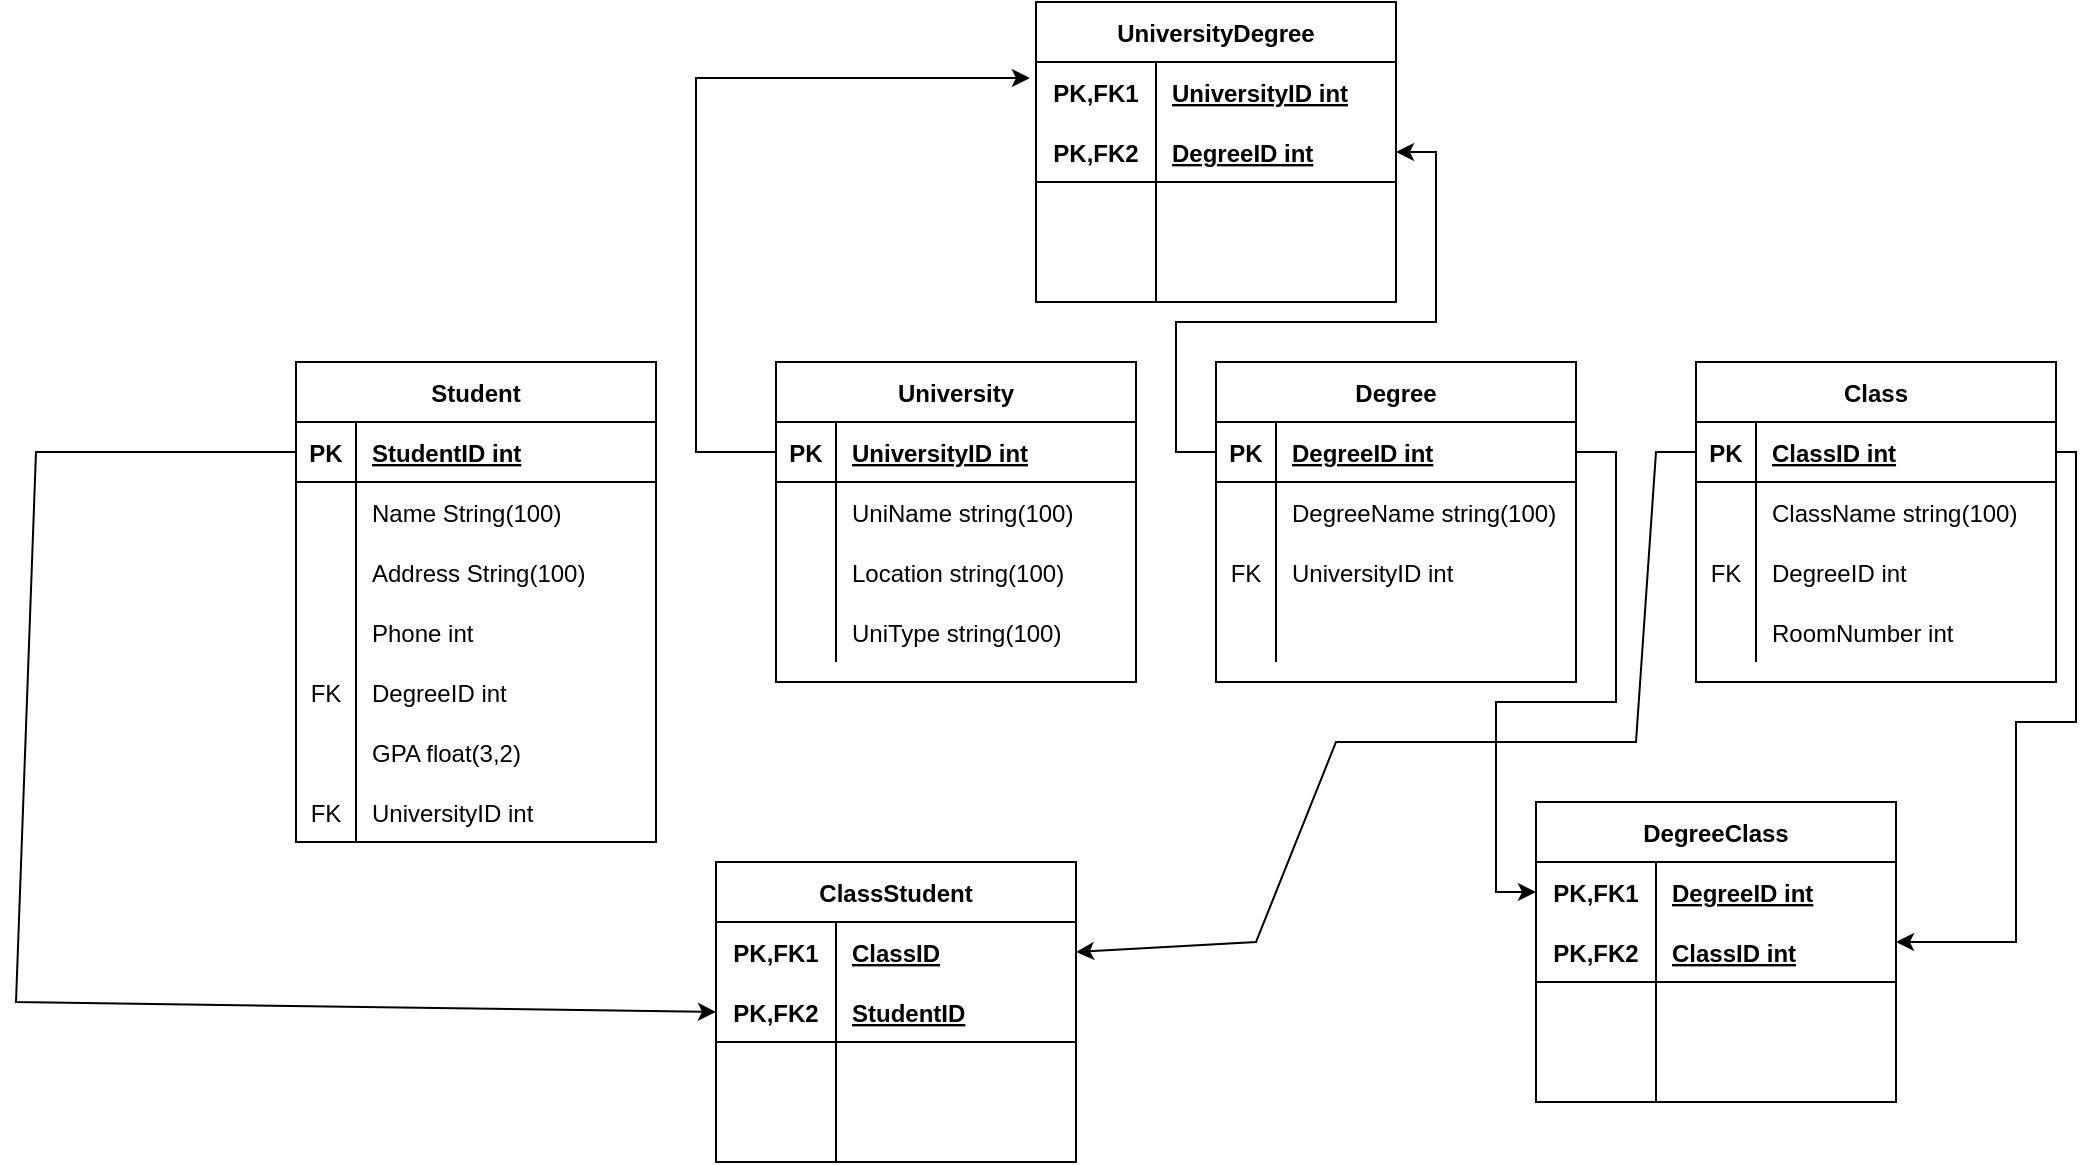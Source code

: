 <mxfile version="17.4.4" type="github"><diagram id="ryzGI68UaBtV4sJckuBP" name="Page-1"><mxGraphModel dx="2272" dy="706" grid="1" gridSize="10" guides="1" tooltips="1" connect="1" arrows="1" fold="1" page="1" pageScale="1" pageWidth="850" pageHeight="1100" math="0" shadow="0"><root><mxCell id="0"/><mxCell id="1" parent="0"/><mxCell id="nameoAFpm9o6tOym8BpH-1" value="Student" style="shape=table;startSize=30;container=1;collapsible=1;childLayout=tableLayout;fixedRows=1;rowLines=0;fontStyle=1;align=center;resizeLast=1;" vertex="1" parent="1"><mxGeometry x="-50" y="200" width="180" height="240" as="geometry"/></mxCell><mxCell id="nameoAFpm9o6tOym8BpH-2" value="" style="shape=tableRow;horizontal=0;startSize=0;swimlaneHead=0;swimlaneBody=0;fillColor=none;collapsible=0;dropTarget=0;points=[[0,0.5],[1,0.5]];portConstraint=eastwest;top=0;left=0;right=0;bottom=1;" vertex="1" parent="nameoAFpm9o6tOym8BpH-1"><mxGeometry y="30" width="180" height="30" as="geometry"/></mxCell><mxCell id="nameoAFpm9o6tOym8BpH-3" value="PK" style="shape=partialRectangle;connectable=0;fillColor=none;top=0;left=0;bottom=0;right=0;fontStyle=1;overflow=hidden;" vertex="1" parent="nameoAFpm9o6tOym8BpH-2"><mxGeometry width="30" height="30" as="geometry"><mxRectangle width="30" height="30" as="alternateBounds"/></mxGeometry></mxCell><mxCell id="nameoAFpm9o6tOym8BpH-4" value="StudentID int" style="shape=partialRectangle;connectable=0;fillColor=none;top=0;left=0;bottom=0;right=0;align=left;spacingLeft=6;fontStyle=5;overflow=hidden;" vertex="1" parent="nameoAFpm9o6tOym8BpH-2"><mxGeometry x="30" width="150" height="30" as="geometry"><mxRectangle width="150" height="30" as="alternateBounds"/></mxGeometry></mxCell><mxCell id="nameoAFpm9o6tOym8BpH-5" value="" style="shape=tableRow;horizontal=0;startSize=0;swimlaneHead=0;swimlaneBody=0;fillColor=none;collapsible=0;dropTarget=0;points=[[0,0.5],[1,0.5]];portConstraint=eastwest;top=0;left=0;right=0;bottom=0;" vertex="1" parent="nameoAFpm9o6tOym8BpH-1"><mxGeometry y="60" width="180" height="30" as="geometry"/></mxCell><mxCell id="nameoAFpm9o6tOym8BpH-6" value="" style="shape=partialRectangle;connectable=0;fillColor=none;top=0;left=0;bottom=0;right=0;editable=1;overflow=hidden;" vertex="1" parent="nameoAFpm9o6tOym8BpH-5"><mxGeometry width="30" height="30" as="geometry"><mxRectangle width="30" height="30" as="alternateBounds"/></mxGeometry></mxCell><mxCell id="nameoAFpm9o6tOym8BpH-7" value="Name String(100)" style="shape=partialRectangle;connectable=0;fillColor=none;top=0;left=0;bottom=0;right=0;align=left;spacingLeft=6;overflow=hidden;" vertex="1" parent="nameoAFpm9o6tOym8BpH-5"><mxGeometry x="30" width="150" height="30" as="geometry"><mxRectangle width="150" height="30" as="alternateBounds"/></mxGeometry></mxCell><mxCell id="nameoAFpm9o6tOym8BpH-8" value="" style="shape=tableRow;horizontal=0;startSize=0;swimlaneHead=0;swimlaneBody=0;fillColor=none;collapsible=0;dropTarget=0;points=[[0,0.5],[1,0.5]];portConstraint=eastwest;top=0;left=0;right=0;bottom=0;" vertex="1" parent="nameoAFpm9o6tOym8BpH-1"><mxGeometry y="90" width="180" height="30" as="geometry"/></mxCell><mxCell id="nameoAFpm9o6tOym8BpH-9" value="" style="shape=partialRectangle;connectable=0;fillColor=none;top=0;left=0;bottom=0;right=0;editable=1;overflow=hidden;" vertex="1" parent="nameoAFpm9o6tOym8BpH-8"><mxGeometry width="30" height="30" as="geometry"><mxRectangle width="30" height="30" as="alternateBounds"/></mxGeometry></mxCell><mxCell id="nameoAFpm9o6tOym8BpH-10" value="Address String(100)" style="shape=partialRectangle;connectable=0;fillColor=none;top=0;left=0;bottom=0;right=0;align=left;spacingLeft=6;overflow=hidden;" vertex="1" parent="nameoAFpm9o6tOym8BpH-8"><mxGeometry x="30" width="150" height="30" as="geometry"><mxRectangle width="150" height="30" as="alternateBounds"/></mxGeometry></mxCell><mxCell id="nameoAFpm9o6tOym8BpH-11" value="" style="shape=tableRow;horizontal=0;startSize=0;swimlaneHead=0;swimlaneBody=0;fillColor=none;collapsible=0;dropTarget=0;points=[[0,0.5],[1,0.5]];portConstraint=eastwest;top=0;left=0;right=0;bottom=0;" vertex="1" parent="nameoAFpm9o6tOym8BpH-1"><mxGeometry y="120" width="180" height="30" as="geometry"/></mxCell><mxCell id="nameoAFpm9o6tOym8BpH-12" value="" style="shape=partialRectangle;connectable=0;fillColor=none;top=0;left=0;bottom=0;right=0;editable=1;overflow=hidden;" vertex="1" parent="nameoAFpm9o6tOym8BpH-11"><mxGeometry width="30" height="30" as="geometry"><mxRectangle width="30" height="30" as="alternateBounds"/></mxGeometry></mxCell><mxCell id="nameoAFpm9o6tOym8BpH-13" value="Phone int" style="shape=partialRectangle;connectable=0;fillColor=none;top=0;left=0;bottom=0;right=0;align=left;spacingLeft=6;overflow=hidden;" vertex="1" parent="nameoAFpm9o6tOym8BpH-11"><mxGeometry x="30" width="150" height="30" as="geometry"><mxRectangle width="150" height="30" as="alternateBounds"/></mxGeometry></mxCell><mxCell id="nameoAFpm9o6tOym8BpH-27" value="" style="shape=tableRow;horizontal=0;startSize=0;swimlaneHead=0;swimlaneBody=0;fillColor=none;collapsible=0;dropTarget=0;points=[[0,0.5],[1,0.5]];portConstraint=eastwest;top=0;left=0;right=0;bottom=0;" vertex="1" parent="nameoAFpm9o6tOym8BpH-1"><mxGeometry y="150" width="180" height="30" as="geometry"/></mxCell><mxCell id="nameoAFpm9o6tOym8BpH-28" value="FK" style="shape=partialRectangle;connectable=0;fillColor=none;top=0;left=0;bottom=0;right=0;editable=1;overflow=hidden;" vertex="1" parent="nameoAFpm9o6tOym8BpH-27"><mxGeometry width="30" height="30" as="geometry"><mxRectangle width="30" height="30" as="alternateBounds"/></mxGeometry></mxCell><mxCell id="nameoAFpm9o6tOym8BpH-29" value="DegreeID int" style="shape=partialRectangle;connectable=0;fillColor=none;top=0;left=0;bottom=0;right=0;align=left;spacingLeft=6;overflow=hidden;" vertex="1" parent="nameoAFpm9o6tOym8BpH-27"><mxGeometry x="30" width="150" height="30" as="geometry"><mxRectangle width="150" height="30" as="alternateBounds"/></mxGeometry></mxCell><mxCell id="nameoAFpm9o6tOym8BpH-30" value="" style="shape=tableRow;horizontal=0;startSize=0;swimlaneHead=0;swimlaneBody=0;fillColor=none;collapsible=0;dropTarget=0;points=[[0,0.5],[1,0.5]];portConstraint=eastwest;top=0;left=0;right=0;bottom=0;" vertex="1" parent="nameoAFpm9o6tOym8BpH-1"><mxGeometry y="180" width="180" height="30" as="geometry"/></mxCell><mxCell id="nameoAFpm9o6tOym8BpH-31" value="" style="shape=partialRectangle;connectable=0;fillColor=none;top=0;left=0;bottom=0;right=0;editable=1;overflow=hidden;" vertex="1" parent="nameoAFpm9o6tOym8BpH-30"><mxGeometry width="30" height="30" as="geometry"><mxRectangle width="30" height="30" as="alternateBounds"/></mxGeometry></mxCell><mxCell id="nameoAFpm9o6tOym8BpH-32" value="GPA float(3,2)" style="shape=partialRectangle;connectable=0;fillColor=none;top=0;left=0;bottom=0;right=0;align=left;spacingLeft=6;overflow=hidden;" vertex="1" parent="nameoAFpm9o6tOym8BpH-30"><mxGeometry x="30" width="150" height="30" as="geometry"><mxRectangle width="150" height="30" as="alternateBounds"/></mxGeometry></mxCell><mxCell id="nameoAFpm9o6tOym8BpH-105" value="" style="shape=tableRow;horizontal=0;startSize=0;swimlaneHead=0;swimlaneBody=0;fillColor=none;collapsible=0;dropTarget=0;points=[[0,0.5],[1,0.5]];portConstraint=eastwest;top=0;left=0;right=0;bottom=0;" vertex="1" parent="nameoAFpm9o6tOym8BpH-1"><mxGeometry y="210" width="180" height="30" as="geometry"/></mxCell><mxCell id="nameoAFpm9o6tOym8BpH-106" value="FK" style="shape=partialRectangle;connectable=0;fillColor=none;top=0;left=0;bottom=0;right=0;editable=1;overflow=hidden;" vertex="1" parent="nameoAFpm9o6tOym8BpH-105"><mxGeometry width="30" height="30" as="geometry"><mxRectangle width="30" height="30" as="alternateBounds"/></mxGeometry></mxCell><mxCell id="nameoAFpm9o6tOym8BpH-107" value="UniversityID int" style="shape=partialRectangle;connectable=0;fillColor=none;top=0;left=0;bottom=0;right=0;align=left;spacingLeft=6;overflow=hidden;" vertex="1" parent="nameoAFpm9o6tOym8BpH-105"><mxGeometry x="30" width="150" height="30" as="geometry"><mxRectangle width="150" height="30" as="alternateBounds"/></mxGeometry></mxCell><mxCell id="nameoAFpm9o6tOym8BpH-14" value="University" style="shape=table;startSize=30;container=1;collapsible=1;childLayout=tableLayout;fixedRows=1;rowLines=0;fontStyle=1;align=center;resizeLast=1;" vertex="1" parent="1"><mxGeometry x="190" y="200" width="180" height="160" as="geometry"/></mxCell><mxCell id="nameoAFpm9o6tOym8BpH-15" value="" style="shape=tableRow;horizontal=0;startSize=0;swimlaneHead=0;swimlaneBody=0;fillColor=none;collapsible=0;dropTarget=0;points=[[0,0.5],[1,0.5]];portConstraint=eastwest;top=0;left=0;right=0;bottom=1;" vertex="1" parent="nameoAFpm9o6tOym8BpH-14"><mxGeometry y="30" width="180" height="30" as="geometry"/></mxCell><mxCell id="nameoAFpm9o6tOym8BpH-16" value="PK" style="shape=partialRectangle;connectable=0;fillColor=none;top=0;left=0;bottom=0;right=0;fontStyle=1;overflow=hidden;" vertex="1" parent="nameoAFpm9o6tOym8BpH-15"><mxGeometry width="30" height="30" as="geometry"><mxRectangle width="30" height="30" as="alternateBounds"/></mxGeometry></mxCell><mxCell id="nameoAFpm9o6tOym8BpH-17" value="UniversityID int" style="shape=partialRectangle;connectable=0;fillColor=none;top=0;left=0;bottom=0;right=0;align=left;spacingLeft=6;fontStyle=5;overflow=hidden;" vertex="1" parent="nameoAFpm9o6tOym8BpH-15"><mxGeometry x="30" width="150" height="30" as="geometry"><mxRectangle width="150" height="30" as="alternateBounds"/></mxGeometry></mxCell><mxCell id="nameoAFpm9o6tOym8BpH-18" value="" style="shape=tableRow;horizontal=0;startSize=0;swimlaneHead=0;swimlaneBody=0;fillColor=none;collapsible=0;dropTarget=0;points=[[0,0.5],[1,0.5]];portConstraint=eastwest;top=0;left=0;right=0;bottom=0;" vertex="1" parent="nameoAFpm9o6tOym8BpH-14"><mxGeometry y="60" width="180" height="30" as="geometry"/></mxCell><mxCell id="nameoAFpm9o6tOym8BpH-19" value="" style="shape=partialRectangle;connectable=0;fillColor=none;top=0;left=0;bottom=0;right=0;editable=1;overflow=hidden;" vertex="1" parent="nameoAFpm9o6tOym8BpH-18"><mxGeometry width="30" height="30" as="geometry"><mxRectangle width="30" height="30" as="alternateBounds"/></mxGeometry></mxCell><mxCell id="nameoAFpm9o6tOym8BpH-20" value="UniName string(100)" style="shape=partialRectangle;connectable=0;fillColor=none;top=0;left=0;bottom=0;right=0;align=left;spacingLeft=6;overflow=hidden;" vertex="1" parent="nameoAFpm9o6tOym8BpH-18"><mxGeometry x="30" width="150" height="30" as="geometry"><mxRectangle width="150" height="30" as="alternateBounds"/></mxGeometry></mxCell><mxCell id="nameoAFpm9o6tOym8BpH-21" value="" style="shape=tableRow;horizontal=0;startSize=0;swimlaneHead=0;swimlaneBody=0;fillColor=none;collapsible=0;dropTarget=0;points=[[0,0.5],[1,0.5]];portConstraint=eastwest;top=0;left=0;right=0;bottom=0;" vertex="1" parent="nameoAFpm9o6tOym8BpH-14"><mxGeometry y="90" width="180" height="30" as="geometry"/></mxCell><mxCell id="nameoAFpm9o6tOym8BpH-22" value="" style="shape=partialRectangle;connectable=0;fillColor=none;top=0;left=0;bottom=0;right=0;editable=1;overflow=hidden;" vertex="1" parent="nameoAFpm9o6tOym8BpH-21"><mxGeometry width="30" height="30" as="geometry"><mxRectangle width="30" height="30" as="alternateBounds"/></mxGeometry></mxCell><mxCell id="nameoAFpm9o6tOym8BpH-23" value="Location string(100)" style="shape=partialRectangle;connectable=0;fillColor=none;top=0;left=0;bottom=0;right=0;align=left;spacingLeft=6;overflow=hidden;" vertex="1" parent="nameoAFpm9o6tOym8BpH-21"><mxGeometry x="30" width="150" height="30" as="geometry"><mxRectangle width="150" height="30" as="alternateBounds"/></mxGeometry></mxCell><mxCell id="nameoAFpm9o6tOym8BpH-24" value="" style="shape=tableRow;horizontal=0;startSize=0;swimlaneHead=0;swimlaneBody=0;fillColor=none;collapsible=0;dropTarget=0;points=[[0,0.5],[1,0.5]];portConstraint=eastwest;top=0;left=0;right=0;bottom=0;" vertex="1" parent="nameoAFpm9o6tOym8BpH-14"><mxGeometry y="120" width="180" height="30" as="geometry"/></mxCell><mxCell id="nameoAFpm9o6tOym8BpH-25" value="" style="shape=partialRectangle;connectable=0;fillColor=none;top=0;left=0;bottom=0;right=0;editable=1;overflow=hidden;" vertex="1" parent="nameoAFpm9o6tOym8BpH-24"><mxGeometry width="30" height="30" as="geometry"><mxRectangle width="30" height="30" as="alternateBounds"/></mxGeometry></mxCell><mxCell id="nameoAFpm9o6tOym8BpH-26" value="UniType string(100)" style="shape=partialRectangle;connectable=0;fillColor=none;top=0;left=0;bottom=0;right=0;align=left;spacingLeft=6;overflow=hidden;" vertex="1" parent="nameoAFpm9o6tOym8BpH-24"><mxGeometry x="30" width="150" height="30" as="geometry"><mxRectangle width="150" height="30" as="alternateBounds"/></mxGeometry></mxCell><mxCell id="nameoAFpm9o6tOym8BpH-33" value="Class" style="shape=table;startSize=30;container=1;collapsible=1;childLayout=tableLayout;fixedRows=1;rowLines=0;fontStyle=1;align=center;resizeLast=1;" vertex="1" parent="1"><mxGeometry x="650" y="200" width="180" height="160" as="geometry"/></mxCell><mxCell id="nameoAFpm9o6tOym8BpH-34" value="" style="shape=tableRow;horizontal=0;startSize=0;swimlaneHead=0;swimlaneBody=0;fillColor=none;collapsible=0;dropTarget=0;points=[[0,0.5],[1,0.5]];portConstraint=eastwest;top=0;left=0;right=0;bottom=1;" vertex="1" parent="nameoAFpm9o6tOym8BpH-33"><mxGeometry y="30" width="180" height="30" as="geometry"/></mxCell><mxCell id="nameoAFpm9o6tOym8BpH-35" value="PK" style="shape=partialRectangle;connectable=0;fillColor=none;top=0;left=0;bottom=0;right=0;fontStyle=1;overflow=hidden;" vertex="1" parent="nameoAFpm9o6tOym8BpH-34"><mxGeometry width="30" height="30" as="geometry"><mxRectangle width="30" height="30" as="alternateBounds"/></mxGeometry></mxCell><mxCell id="nameoAFpm9o6tOym8BpH-36" value="ClassID int" style="shape=partialRectangle;connectable=0;fillColor=none;top=0;left=0;bottom=0;right=0;align=left;spacingLeft=6;fontStyle=5;overflow=hidden;" vertex="1" parent="nameoAFpm9o6tOym8BpH-34"><mxGeometry x="30" width="150" height="30" as="geometry"><mxRectangle width="150" height="30" as="alternateBounds"/></mxGeometry></mxCell><mxCell id="nameoAFpm9o6tOym8BpH-37" value="" style="shape=tableRow;horizontal=0;startSize=0;swimlaneHead=0;swimlaneBody=0;fillColor=none;collapsible=0;dropTarget=0;points=[[0,0.5],[1,0.5]];portConstraint=eastwest;top=0;left=0;right=0;bottom=0;" vertex="1" parent="nameoAFpm9o6tOym8BpH-33"><mxGeometry y="60" width="180" height="30" as="geometry"/></mxCell><mxCell id="nameoAFpm9o6tOym8BpH-38" value="" style="shape=partialRectangle;connectable=0;fillColor=none;top=0;left=0;bottom=0;right=0;editable=1;overflow=hidden;" vertex="1" parent="nameoAFpm9o6tOym8BpH-37"><mxGeometry width="30" height="30" as="geometry"><mxRectangle width="30" height="30" as="alternateBounds"/></mxGeometry></mxCell><mxCell id="nameoAFpm9o6tOym8BpH-39" value="ClassName string(100) " style="shape=partialRectangle;connectable=0;fillColor=none;top=0;left=0;bottom=0;right=0;align=left;spacingLeft=6;overflow=hidden;" vertex="1" parent="nameoAFpm9o6tOym8BpH-37"><mxGeometry x="30" width="150" height="30" as="geometry"><mxRectangle width="150" height="30" as="alternateBounds"/></mxGeometry></mxCell><mxCell id="nameoAFpm9o6tOym8BpH-40" value="" style="shape=tableRow;horizontal=0;startSize=0;swimlaneHead=0;swimlaneBody=0;fillColor=none;collapsible=0;dropTarget=0;points=[[0,0.5],[1,0.5]];portConstraint=eastwest;top=0;left=0;right=0;bottom=0;" vertex="1" parent="nameoAFpm9o6tOym8BpH-33"><mxGeometry y="90" width="180" height="30" as="geometry"/></mxCell><mxCell id="nameoAFpm9o6tOym8BpH-41" value="FK" style="shape=partialRectangle;connectable=0;fillColor=none;top=0;left=0;bottom=0;right=0;editable=1;overflow=hidden;" vertex="1" parent="nameoAFpm9o6tOym8BpH-40"><mxGeometry width="30" height="30" as="geometry"><mxRectangle width="30" height="30" as="alternateBounds"/></mxGeometry></mxCell><mxCell id="nameoAFpm9o6tOym8BpH-42" value="DegreeID int " style="shape=partialRectangle;connectable=0;fillColor=none;top=0;left=0;bottom=0;right=0;align=left;spacingLeft=6;overflow=hidden;" vertex="1" parent="nameoAFpm9o6tOym8BpH-40"><mxGeometry x="30" width="150" height="30" as="geometry"><mxRectangle width="150" height="30" as="alternateBounds"/></mxGeometry></mxCell><mxCell id="nameoAFpm9o6tOym8BpH-43" value="" style="shape=tableRow;horizontal=0;startSize=0;swimlaneHead=0;swimlaneBody=0;fillColor=none;collapsible=0;dropTarget=0;points=[[0,0.5],[1,0.5]];portConstraint=eastwest;top=0;left=0;right=0;bottom=0;" vertex="1" parent="nameoAFpm9o6tOym8BpH-33"><mxGeometry y="120" width="180" height="30" as="geometry"/></mxCell><mxCell id="nameoAFpm9o6tOym8BpH-44" value="" style="shape=partialRectangle;connectable=0;fillColor=none;top=0;left=0;bottom=0;right=0;editable=1;overflow=hidden;" vertex="1" parent="nameoAFpm9o6tOym8BpH-43"><mxGeometry width="30" height="30" as="geometry"><mxRectangle width="30" height="30" as="alternateBounds"/></mxGeometry></mxCell><mxCell id="nameoAFpm9o6tOym8BpH-45" value="RoomNumber int" style="shape=partialRectangle;connectable=0;fillColor=none;top=0;left=0;bottom=0;right=0;align=left;spacingLeft=6;overflow=hidden;" vertex="1" parent="nameoAFpm9o6tOym8BpH-43"><mxGeometry x="30" width="150" height="30" as="geometry"><mxRectangle width="150" height="30" as="alternateBounds"/></mxGeometry></mxCell><mxCell id="nameoAFpm9o6tOym8BpH-46" value="Degree" style="shape=table;startSize=30;container=1;collapsible=1;childLayout=tableLayout;fixedRows=1;rowLines=0;fontStyle=1;align=center;resizeLast=1;" vertex="1" parent="1"><mxGeometry x="410" y="200" width="180" height="160" as="geometry"/></mxCell><mxCell id="nameoAFpm9o6tOym8BpH-47" value="" style="shape=tableRow;horizontal=0;startSize=0;swimlaneHead=0;swimlaneBody=0;fillColor=none;collapsible=0;dropTarget=0;points=[[0,0.5],[1,0.5]];portConstraint=eastwest;top=0;left=0;right=0;bottom=1;" vertex="1" parent="nameoAFpm9o6tOym8BpH-46"><mxGeometry y="30" width="180" height="30" as="geometry"/></mxCell><mxCell id="nameoAFpm9o6tOym8BpH-48" value="PK" style="shape=partialRectangle;connectable=0;fillColor=none;top=0;left=0;bottom=0;right=0;fontStyle=1;overflow=hidden;" vertex="1" parent="nameoAFpm9o6tOym8BpH-47"><mxGeometry width="30" height="30" as="geometry"><mxRectangle width="30" height="30" as="alternateBounds"/></mxGeometry></mxCell><mxCell id="nameoAFpm9o6tOym8BpH-49" value="DegreeID int" style="shape=partialRectangle;connectable=0;fillColor=none;top=0;left=0;bottom=0;right=0;align=left;spacingLeft=6;fontStyle=5;overflow=hidden;" vertex="1" parent="nameoAFpm9o6tOym8BpH-47"><mxGeometry x="30" width="150" height="30" as="geometry"><mxRectangle width="150" height="30" as="alternateBounds"/></mxGeometry></mxCell><mxCell id="nameoAFpm9o6tOym8BpH-50" value="" style="shape=tableRow;horizontal=0;startSize=0;swimlaneHead=0;swimlaneBody=0;fillColor=none;collapsible=0;dropTarget=0;points=[[0,0.5],[1,0.5]];portConstraint=eastwest;top=0;left=0;right=0;bottom=0;" vertex="1" parent="nameoAFpm9o6tOym8BpH-46"><mxGeometry y="60" width="180" height="30" as="geometry"/></mxCell><mxCell id="nameoAFpm9o6tOym8BpH-51" value="" style="shape=partialRectangle;connectable=0;fillColor=none;top=0;left=0;bottom=0;right=0;editable=1;overflow=hidden;" vertex="1" parent="nameoAFpm9o6tOym8BpH-50"><mxGeometry width="30" height="30" as="geometry"><mxRectangle width="30" height="30" as="alternateBounds"/></mxGeometry></mxCell><mxCell id="nameoAFpm9o6tOym8BpH-52" value="DegreeName string(100)" style="shape=partialRectangle;connectable=0;fillColor=none;top=0;left=0;bottom=0;right=0;align=left;spacingLeft=6;overflow=hidden;" vertex="1" parent="nameoAFpm9o6tOym8BpH-50"><mxGeometry x="30" width="150" height="30" as="geometry"><mxRectangle width="150" height="30" as="alternateBounds"/></mxGeometry></mxCell><mxCell id="nameoAFpm9o6tOym8BpH-53" value="" style="shape=tableRow;horizontal=0;startSize=0;swimlaneHead=0;swimlaneBody=0;fillColor=none;collapsible=0;dropTarget=0;points=[[0,0.5],[1,0.5]];portConstraint=eastwest;top=0;left=0;right=0;bottom=0;" vertex="1" parent="nameoAFpm9o6tOym8BpH-46"><mxGeometry y="90" width="180" height="30" as="geometry"/></mxCell><mxCell id="nameoAFpm9o6tOym8BpH-54" value="FK" style="shape=partialRectangle;connectable=0;fillColor=none;top=0;left=0;bottom=0;right=0;editable=1;overflow=hidden;" vertex="1" parent="nameoAFpm9o6tOym8BpH-53"><mxGeometry width="30" height="30" as="geometry"><mxRectangle width="30" height="30" as="alternateBounds"/></mxGeometry></mxCell><mxCell id="nameoAFpm9o6tOym8BpH-55" value="UniversityID int" style="shape=partialRectangle;connectable=0;fillColor=none;top=0;left=0;bottom=0;right=0;align=left;spacingLeft=6;overflow=hidden;" vertex="1" parent="nameoAFpm9o6tOym8BpH-53"><mxGeometry x="30" width="150" height="30" as="geometry"><mxRectangle width="150" height="30" as="alternateBounds"/></mxGeometry></mxCell><mxCell id="nameoAFpm9o6tOym8BpH-56" value="" style="shape=tableRow;horizontal=0;startSize=0;swimlaneHead=0;swimlaneBody=0;fillColor=none;collapsible=0;dropTarget=0;points=[[0,0.5],[1,0.5]];portConstraint=eastwest;top=0;left=0;right=0;bottom=0;" vertex="1" parent="nameoAFpm9o6tOym8BpH-46"><mxGeometry y="120" width="180" height="30" as="geometry"/></mxCell><mxCell id="nameoAFpm9o6tOym8BpH-57" value="" style="shape=partialRectangle;connectable=0;fillColor=none;top=0;left=0;bottom=0;right=0;editable=1;overflow=hidden;" vertex="1" parent="nameoAFpm9o6tOym8BpH-56"><mxGeometry width="30" height="30" as="geometry"><mxRectangle width="30" height="30" as="alternateBounds"/></mxGeometry></mxCell><mxCell id="nameoAFpm9o6tOym8BpH-58" value="" style="shape=partialRectangle;connectable=0;fillColor=none;top=0;left=0;bottom=0;right=0;align=left;spacingLeft=6;overflow=hidden;" vertex="1" parent="nameoAFpm9o6tOym8BpH-56"><mxGeometry x="30" width="150" height="30" as="geometry"><mxRectangle width="150" height="30" as="alternateBounds"/></mxGeometry></mxCell><mxCell id="nameoAFpm9o6tOym8BpH-59" value="UniversityDegree" style="shape=table;startSize=30;container=1;collapsible=1;childLayout=tableLayout;fixedRows=1;rowLines=0;fontStyle=1;align=center;resizeLast=1;" vertex="1" parent="1"><mxGeometry x="320" y="20" width="180" height="150" as="geometry"/></mxCell><mxCell id="nameoAFpm9o6tOym8BpH-60" value="" style="shape=tableRow;horizontal=0;startSize=0;swimlaneHead=0;swimlaneBody=0;fillColor=none;collapsible=0;dropTarget=0;points=[[0,0.5],[1,0.5]];portConstraint=eastwest;top=0;left=0;right=0;bottom=0;" vertex="1" parent="nameoAFpm9o6tOym8BpH-59"><mxGeometry y="30" width="180" height="30" as="geometry"/></mxCell><mxCell id="nameoAFpm9o6tOym8BpH-61" value="PK,FK1" style="shape=partialRectangle;connectable=0;fillColor=none;top=0;left=0;bottom=0;right=0;fontStyle=1;overflow=hidden;" vertex="1" parent="nameoAFpm9o6tOym8BpH-60"><mxGeometry width="60" height="30" as="geometry"><mxRectangle width="60" height="30" as="alternateBounds"/></mxGeometry></mxCell><mxCell id="nameoAFpm9o6tOym8BpH-62" value="UniversityID int" style="shape=partialRectangle;connectable=0;fillColor=none;top=0;left=0;bottom=0;right=0;align=left;spacingLeft=6;fontStyle=5;overflow=hidden;" vertex="1" parent="nameoAFpm9o6tOym8BpH-60"><mxGeometry x="60" width="120" height="30" as="geometry"><mxRectangle width="120" height="30" as="alternateBounds"/></mxGeometry></mxCell><mxCell id="nameoAFpm9o6tOym8BpH-63" value="" style="shape=tableRow;horizontal=0;startSize=0;swimlaneHead=0;swimlaneBody=0;fillColor=none;collapsible=0;dropTarget=0;points=[[0,0.5],[1,0.5]];portConstraint=eastwest;top=0;left=0;right=0;bottom=1;" vertex="1" parent="nameoAFpm9o6tOym8BpH-59"><mxGeometry y="60" width="180" height="30" as="geometry"/></mxCell><mxCell id="nameoAFpm9o6tOym8BpH-64" value="PK,FK2" style="shape=partialRectangle;connectable=0;fillColor=none;top=0;left=0;bottom=0;right=0;fontStyle=1;overflow=hidden;" vertex="1" parent="nameoAFpm9o6tOym8BpH-63"><mxGeometry width="60" height="30" as="geometry"><mxRectangle width="60" height="30" as="alternateBounds"/></mxGeometry></mxCell><mxCell id="nameoAFpm9o6tOym8BpH-65" value="DegreeID int" style="shape=partialRectangle;connectable=0;fillColor=none;top=0;left=0;bottom=0;right=0;align=left;spacingLeft=6;fontStyle=5;overflow=hidden;" vertex="1" parent="nameoAFpm9o6tOym8BpH-63"><mxGeometry x="60" width="120" height="30" as="geometry"><mxRectangle width="120" height="30" as="alternateBounds"/></mxGeometry></mxCell><mxCell id="nameoAFpm9o6tOym8BpH-66" value="" style="shape=tableRow;horizontal=0;startSize=0;swimlaneHead=0;swimlaneBody=0;fillColor=none;collapsible=0;dropTarget=0;points=[[0,0.5],[1,0.5]];portConstraint=eastwest;top=0;left=0;right=0;bottom=0;" vertex="1" parent="nameoAFpm9o6tOym8BpH-59"><mxGeometry y="90" width="180" height="30" as="geometry"/></mxCell><mxCell id="nameoAFpm9o6tOym8BpH-67" value="" style="shape=partialRectangle;connectable=0;fillColor=none;top=0;left=0;bottom=0;right=0;editable=1;overflow=hidden;" vertex="1" parent="nameoAFpm9o6tOym8BpH-66"><mxGeometry width="60" height="30" as="geometry"><mxRectangle width="60" height="30" as="alternateBounds"/></mxGeometry></mxCell><mxCell id="nameoAFpm9o6tOym8BpH-68" value="" style="shape=partialRectangle;connectable=0;fillColor=none;top=0;left=0;bottom=0;right=0;align=left;spacingLeft=6;overflow=hidden;" vertex="1" parent="nameoAFpm9o6tOym8BpH-66"><mxGeometry x="60" width="120" height="30" as="geometry"><mxRectangle width="120" height="30" as="alternateBounds"/></mxGeometry></mxCell><mxCell id="nameoAFpm9o6tOym8BpH-69" value="" style="shape=tableRow;horizontal=0;startSize=0;swimlaneHead=0;swimlaneBody=0;fillColor=none;collapsible=0;dropTarget=0;points=[[0,0.5],[1,0.5]];portConstraint=eastwest;top=0;left=0;right=0;bottom=0;" vertex="1" parent="nameoAFpm9o6tOym8BpH-59"><mxGeometry y="120" width="180" height="30" as="geometry"/></mxCell><mxCell id="nameoAFpm9o6tOym8BpH-70" value="" style="shape=partialRectangle;connectable=0;fillColor=none;top=0;left=0;bottom=0;right=0;editable=1;overflow=hidden;" vertex="1" parent="nameoAFpm9o6tOym8BpH-69"><mxGeometry width="60" height="30" as="geometry"><mxRectangle width="60" height="30" as="alternateBounds"/></mxGeometry></mxCell><mxCell id="nameoAFpm9o6tOym8BpH-71" value="" style="shape=partialRectangle;connectable=0;fillColor=none;top=0;left=0;bottom=0;right=0;align=left;spacingLeft=6;overflow=hidden;" vertex="1" parent="nameoAFpm9o6tOym8BpH-69"><mxGeometry x="60" width="120" height="30" as="geometry"><mxRectangle width="120" height="30" as="alternateBounds"/></mxGeometry></mxCell><mxCell id="nameoAFpm9o6tOym8BpH-72" value="DegreeClass" style="shape=table;startSize=30;container=1;collapsible=1;childLayout=tableLayout;fixedRows=1;rowLines=0;fontStyle=1;align=center;resizeLast=1;" vertex="1" parent="1"><mxGeometry x="570" y="420" width="180" height="150" as="geometry"/></mxCell><mxCell id="nameoAFpm9o6tOym8BpH-73" value="" style="shape=tableRow;horizontal=0;startSize=0;swimlaneHead=0;swimlaneBody=0;fillColor=none;collapsible=0;dropTarget=0;points=[[0,0.5],[1,0.5]];portConstraint=eastwest;top=0;left=0;right=0;bottom=0;" vertex="1" parent="nameoAFpm9o6tOym8BpH-72"><mxGeometry y="30" width="180" height="30" as="geometry"/></mxCell><mxCell id="nameoAFpm9o6tOym8BpH-74" value="PK,FK1" style="shape=partialRectangle;connectable=0;fillColor=none;top=0;left=0;bottom=0;right=0;fontStyle=1;overflow=hidden;" vertex="1" parent="nameoAFpm9o6tOym8BpH-73"><mxGeometry width="60" height="30" as="geometry"><mxRectangle width="60" height="30" as="alternateBounds"/></mxGeometry></mxCell><mxCell id="nameoAFpm9o6tOym8BpH-75" value="DegreeID int" style="shape=partialRectangle;connectable=0;fillColor=none;top=0;left=0;bottom=0;right=0;align=left;spacingLeft=6;fontStyle=5;overflow=hidden;" vertex="1" parent="nameoAFpm9o6tOym8BpH-73"><mxGeometry x="60" width="120" height="30" as="geometry"><mxRectangle width="120" height="30" as="alternateBounds"/></mxGeometry></mxCell><mxCell id="nameoAFpm9o6tOym8BpH-76" value="" style="shape=tableRow;horizontal=0;startSize=0;swimlaneHead=0;swimlaneBody=0;fillColor=none;collapsible=0;dropTarget=0;points=[[0,0.5],[1,0.5]];portConstraint=eastwest;top=0;left=0;right=0;bottom=1;" vertex="1" parent="nameoAFpm9o6tOym8BpH-72"><mxGeometry y="60" width="180" height="30" as="geometry"/></mxCell><mxCell id="nameoAFpm9o6tOym8BpH-77" value="PK,FK2" style="shape=partialRectangle;connectable=0;fillColor=none;top=0;left=0;bottom=0;right=0;fontStyle=1;overflow=hidden;" vertex="1" parent="nameoAFpm9o6tOym8BpH-76"><mxGeometry width="60" height="30" as="geometry"><mxRectangle width="60" height="30" as="alternateBounds"/></mxGeometry></mxCell><mxCell id="nameoAFpm9o6tOym8BpH-78" value="ClassID int" style="shape=partialRectangle;connectable=0;fillColor=none;top=0;left=0;bottom=0;right=0;align=left;spacingLeft=6;fontStyle=5;overflow=hidden;" vertex="1" parent="nameoAFpm9o6tOym8BpH-76"><mxGeometry x="60" width="120" height="30" as="geometry"><mxRectangle width="120" height="30" as="alternateBounds"/></mxGeometry></mxCell><mxCell id="nameoAFpm9o6tOym8BpH-82" value="" style="shape=tableRow;horizontal=0;startSize=0;swimlaneHead=0;swimlaneBody=0;fillColor=none;collapsible=0;dropTarget=0;points=[[0,0.5],[1,0.5]];portConstraint=eastwest;top=0;left=0;right=0;bottom=0;" vertex="1" parent="nameoAFpm9o6tOym8BpH-72"><mxGeometry y="90" width="180" height="30" as="geometry"/></mxCell><mxCell id="nameoAFpm9o6tOym8BpH-83" value="" style="shape=partialRectangle;connectable=0;fillColor=none;top=0;left=0;bottom=0;right=0;editable=1;overflow=hidden;" vertex="1" parent="nameoAFpm9o6tOym8BpH-82"><mxGeometry width="60" height="30" as="geometry"><mxRectangle width="60" height="30" as="alternateBounds"/></mxGeometry></mxCell><mxCell id="nameoAFpm9o6tOym8BpH-84" value="" style="shape=partialRectangle;connectable=0;fillColor=none;top=0;left=0;bottom=0;right=0;align=left;spacingLeft=6;overflow=hidden;" vertex="1" parent="nameoAFpm9o6tOym8BpH-82"><mxGeometry x="60" width="120" height="30" as="geometry"><mxRectangle width="120" height="30" as="alternateBounds"/></mxGeometry></mxCell><mxCell id="nameoAFpm9o6tOym8BpH-79" value="" style="shape=tableRow;horizontal=0;startSize=0;swimlaneHead=0;swimlaneBody=0;fillColor=none;collapsible=0;dropTarget=0;points=[[0,0.5],[1,0.5]];portConstraint=eastwest;top=0;left=0;right=0;bottom=0;" vertex="1" parent="nameoAFpm9o6tOym8BpH-72"><mxGeometry y="120" width="180" height="30" as="geometry"/></mxCell><mxCell id="nameoAFpm9o6tOym8BpH-80" value="" style="shape=partialRectangle;connectable=0;fillColor=none;top=0;left=0;bottom=0;right=0;editable=1;overflow=hidden;" vertex="1" parent="nameoAFpm9o6tOym8BpH-79"><mxGeometry width="60" height="30" as="geometry"><mxRectangle width="60" height="30" as="alternateBounds"/></mxGeometry></mxCell><mxCell id="nameoAFpm9o6tOym8BpH-81" value="" style="shape=partialRectangle;connectable=0;fillColor=none;top=0;left=0;bottom=0;right=0;align=left;spacingLeft=6;overflow=hidden;" vertex="1" parent="nameoAFpm9o6tOym8BpH-79"><mxGeometry x="60" width="120" height="30" as="geometry"><mxRectangle width="120" height="30" as="alternateBounds"/></mxGeometry></mxCell><mxCell id="nameoAFpm9o6tOym8BpH-85" value="ClassStudent" style="shape=table;startSize=30;container=1;collapsible=1;childLayout=tableLayout;fixedRows=1;rowLines=0;fontStyle=1;align=center;resizeLast=1;" vertex="1" parent="1"><mxGeometry x="160" y="450" width="180" height="150" as="geometry"/></mxCell><mxCell id="nameoAFpm9o6tOym8BpH-86" value="" style="shape=tableRow;horizontal=0;startSize=0;swimlaneHead=0;swimlaneBody=0;fillColor=none;collapsible=0;dropTarget=0;points=[[0,0.5],[1,0.5]];portConstraint=eastwest;top=0;left=0;right=0;bottom=0;" vertex="1" parent="nameoAFpm9o6tOym8BpH-85"><mxGeometry y="30" width="180" height="30" as="geometry"/></mxCell><mxCell id="nameoAFpm9o6tOym8BpH-87" value="PK,FK1" style="shape=partialRectangle;connectable=0;fillColor=none;top=0;left=0;bottom=0;right=0;fontStyle=1;overflow=hidden;" vertex="1" parent="nameoAFpm9o6tOym8BpH-86"><mxGeometry width="60" height="30" as="geometry"><mxRectangle width="60" height="30" as="alternateBounds"/></mxGeometry></mxCell><mxCell id="nameoAFpm9o6tOym8BpH-88" value="ClassID" style="shape=partialRectangle;connectable=0;fillColor=none;top=0;left=0;bottom=0;right=0;align=left;spacingLeft=6;fontStyle=5;overflow=hidden;" vertex="1" parent="nameoAFpm9o6tOym8BpH-86"><mxGeometry x="60" width="120" height="30" as="geometry"><mxRectangle width="120" height="30" as="alternateBounds"/></mxGeometry></mxCell><mxCell id="nameoAFpm9o6tOym8BpH-89" value="" style="shape=tableRow;horizontal=0;startSize=0;swimlaneHead=0;swimlaneBody=0;fillColor=none;collapsible=0;dropTarget=0;points=[[0,0.5],[1,0.5]];portConstraint=eastwest;top=0;left=0;right=0;bottom=1;" vertex="1" parent="nameoAFpm9o6tOym8BpH-85"><mxGeometry y="60" width="180" height="30" as="geometry"/></mxCell><mxCell id="nameoAFpm9o6tOym8BpH-90" value="PK,FK2" style="shape=partialRectangle;connectable=0;fillColor=none;top=0;left=0;bottom=0;right=0;fontStyle=1;overflow=hidden;" vertex="1" parent="nameoAFpm9o6tOym8BpH-89"><mxGeometry width="60" height="30" as="geometry"><mxRectangle width="60" height="30" as="alternateBounds"/></mxGeometry></mxCell><mxCell id="nameoAFpm9o6tOym8BpH-91" value="StudentID" style="shape=partialRectangle;connectable=0;fillColor=none;top=0;left=0;bottom=0;right=0;align=left;spacingLeft=6;fontStyle=5;overflow=hidden;" vertex="1" parent="nameoAFpm9o6tOym8BpH-89"><mxGeometry x="60" width="120" height="30" as="geometry"><mxRectangle width="120" height="30" as="alternateBounds"/></mxGeometry></mxCell><mxCell id="nameoAFpm9o6tOym8BpH-92" value="" style="shape=tableRow;horizontal=0;startSize=0;swimlaneHead=0;swimlaneBody=0;fillColor=none;collapsible=0;dropTarget=0;points=[[0,0.5],[1,0.5]];portConstraint=eastwest;top=0;left=0;right=0;bottom=0;" vertex="1" parent="nameoAFpm9o6tOym8BpH-85"><mxGeometry y="90" width="180" height="30" as="geometry"/></mxCell><mxCell id="nameoAFpm9o6tOym8BpH-93" value="" style="shape=partialRectangle;connectable=0;fillColor=none;top=0;left=0;bottom=0;right=0;editable=1;overflow=hidden;" vertex="1" parent="nameoAFpm9o6tOym8BpH-92"><mxGeometry width="60" height="30" as="geometry"><mxRectangle width="60" height="30" as="alternateBounds"/></mxGeometry></mxCell><mxCell id="nameoAFpm9o6tOym8BpH-94" value="" style="shape=partialRectangle;connectable=0;fillColor=none;top=0;left=0;bottom=0;right=0;align=left;spacingLeft=6;overflow=hidden;" vertex="1" parent="nameoAFpm9o6tOym8BpH-92"><mxGeometry x="60" width="120" height="30" as="geometry"><mxRectangle width="120" height="30" as="alternateBounds"/></mxGeometry></mxCell><mxCell id="nameoAFpm9o6tOym8BpH-95" value="" style="shape=tableRow;horizontal=0;startSize=0;swimlaneHead=0;swimlaneBody=0;fillColor=none;collapsible=0;dropTarget=0;points=[[0,0.5],[1,0.5]];portConstraint=eastwest;top=0;left=0;right=0;bottom=0;" vertex="1" parent="nameoAFpm9o6tOym8BpH-85"><mxGeometry y="120" width="180" height="30" as="geometry"/></mxCell><mxCell id="nameoAFpm9o6tOym8BpH-96" value="" style="shape=partialRectangle;connectable=0;fillColor=none;top=0;left=0;bottom=0;right=0;editable=1;overflow=hidden;" vertex="1" parent="nameoAFpm9o6tOym8BpH-95"><mxGeometry width="60" height="30" as="geometry"><mxRectangle width="60" height="30" as="alternateBounds"/></mxGeometry></mxCell><mxCell id="nameoAFpm9o6tOym8BpH-97" value="" style="shape=partialRectangle;connectable=0;fillColor=none;top=0;left=0;bottom=0;right=0;align=left;spacingLeft=6;overflow=hidden;" vertex="1" parent="nameoAFpm9o6tOym8BpH-95"><mxGeometry x="60" width="120" height="30" as="geometry"><mxRectangle width="120" height="30" as="alternateBounds"/></mxGeometry></mxCell><mxCell id="nameoAFpm9o6tOym8BpH-98" value="" style="endArrow=classic;html=1;rounded=0;entryX=0;entryY=0.5;entryDx=0;entryDy=0;exitX=0;exitY=0.5;exitDx=0;exitDy=0;" edge="1" parent="1" source="nameoAFpm9o6tOym8BpH-2" target="nameoAFpm9o6tOym8BpH-89"><mxGeometry width="50" height="50" relative="1" as="geometry"><mxPoint x="-50.711" y="295" as="sourcePoint"/><mxPoint x="-50.711" y="245" as="targetPoint"/><Array as="points"><mxPoint x="-180" y="245"/><mxPoint x="-190" y="520"/></Array></mxGeometry></mxCell><mxCell id="nameoAFpm9o6tOym8BpH-100" value="" style="endArrow=classic;html=1;rounded=0;entryX=1;entryY=0.5;entryDx=0;entryDy=0;exitX=0;exitY=0.5;exitDx=0;exitDy=0;" edge="1" parent="1" source="nameoAFpm9o6tOym8BpH-34" target="nameoAFpm9o6tOym8BpH-86"><mxGeometry width="50" height="50" relative="1" as="geometry"><mxPoint x="139.289" y="65" as="sourcePoint"/><mxPoint x="1019.289" y="475" as="targetPoint"/><Array as="points"><mxPoint x="630" y="245"/><mxPoint x="620" y="390"/><mxPoint x="470" y="390"/><mxPoint x="430" y="490"/></Array></mxGeometry></mxCell><mxCell id="nameoAFpm9o6tOym8BpH-101" style="edgeStyle=orthogonalEdgeStyle;rounded=0;orthogonalLoop=1;jettySize=auto;html=1;entryX=0;entryY=0.5;entryDx=0;entryDy=0;" edge="1" parent="1" source="nameoAFpm9o6tOym8BpH-47" target="nameoAFpm9o6tOym8BpH-73"><mxGeometry relative="1" as="geometry"><Array as="points"><mxPoint x="610" y="245"/><mxPoint x="610" y="370"/><mxPoint x="550" y="370"/><mxPoint x="550" y="465"/></Array></mxGeometry></mxCell><mxCell id="nameoAFpm9o6tOym8BpH-102" style="edgeStyle=orthogonalEdgeStyle;rounded=0;orthogonalLoop=1;jettySize=auto;html=1;" edge="1" parent="1" source="nameoAFpm9o6tOym8BpH-34" target="nameoAFpm9o6tOym8BpH-76"><mxGeometry relative="1" as="geometry"><Array as="points"><mxPoint x="840" y="245"/><mxPoint x="840" y="380"/><mxPoint x="810" y="380"/><mxPoint x="810" y="490"/></Array></mxGeometry></mxCell><mxCell id="nameoAFpm9o6tOym8BpH-103" style="edgeStyle=orthogonalEdgeStyle;rounded=0;orthogonalLoop=1;jettySize=auto;html=1;exitX=0;exitY=0.5;exitDx=0;exitDy=0;entryX=1;entryY=0.5;entryDx=0;entryDy=0;" edge="1" parent="1" source="nameoAFpm9o6tOym8BpH-47" target="nameoAFpm9o6tOym8BpH-63"><mxGeometry relative="1" as="geometry"><Array as="points"><mxPoint x="390" y="245"/><mxPoint x="390" y="180"/><mxPoint x="520" y="180"/><mxPoint x="520" y="95"/></Array></mxGeometry></mxCell><mxCell id="nameoAFpm9o6tOym8BpH-104" style="edgeStyle=orthogonalEdgeStyle;rounded=0;orthogonalLoop=1;jettySize=auto;html=1;entryX=-0.017;entryY=0.267;entryDx=0;entryDy=0;entryPerimeter=0;" edge="1" parent="1" source="nameoAFpm9o6tOym8BpH-15" target="nameoAFpm9o6tOym8BpH-60"><mxGeometry relative="1" as="geometry"><Array as="points"><mxPoint x="150" y="245"/><mxPoint x="150" y="58"/></Array></mxGeometry></mxCell></root></mxGraphModel></diagram></mxfile>